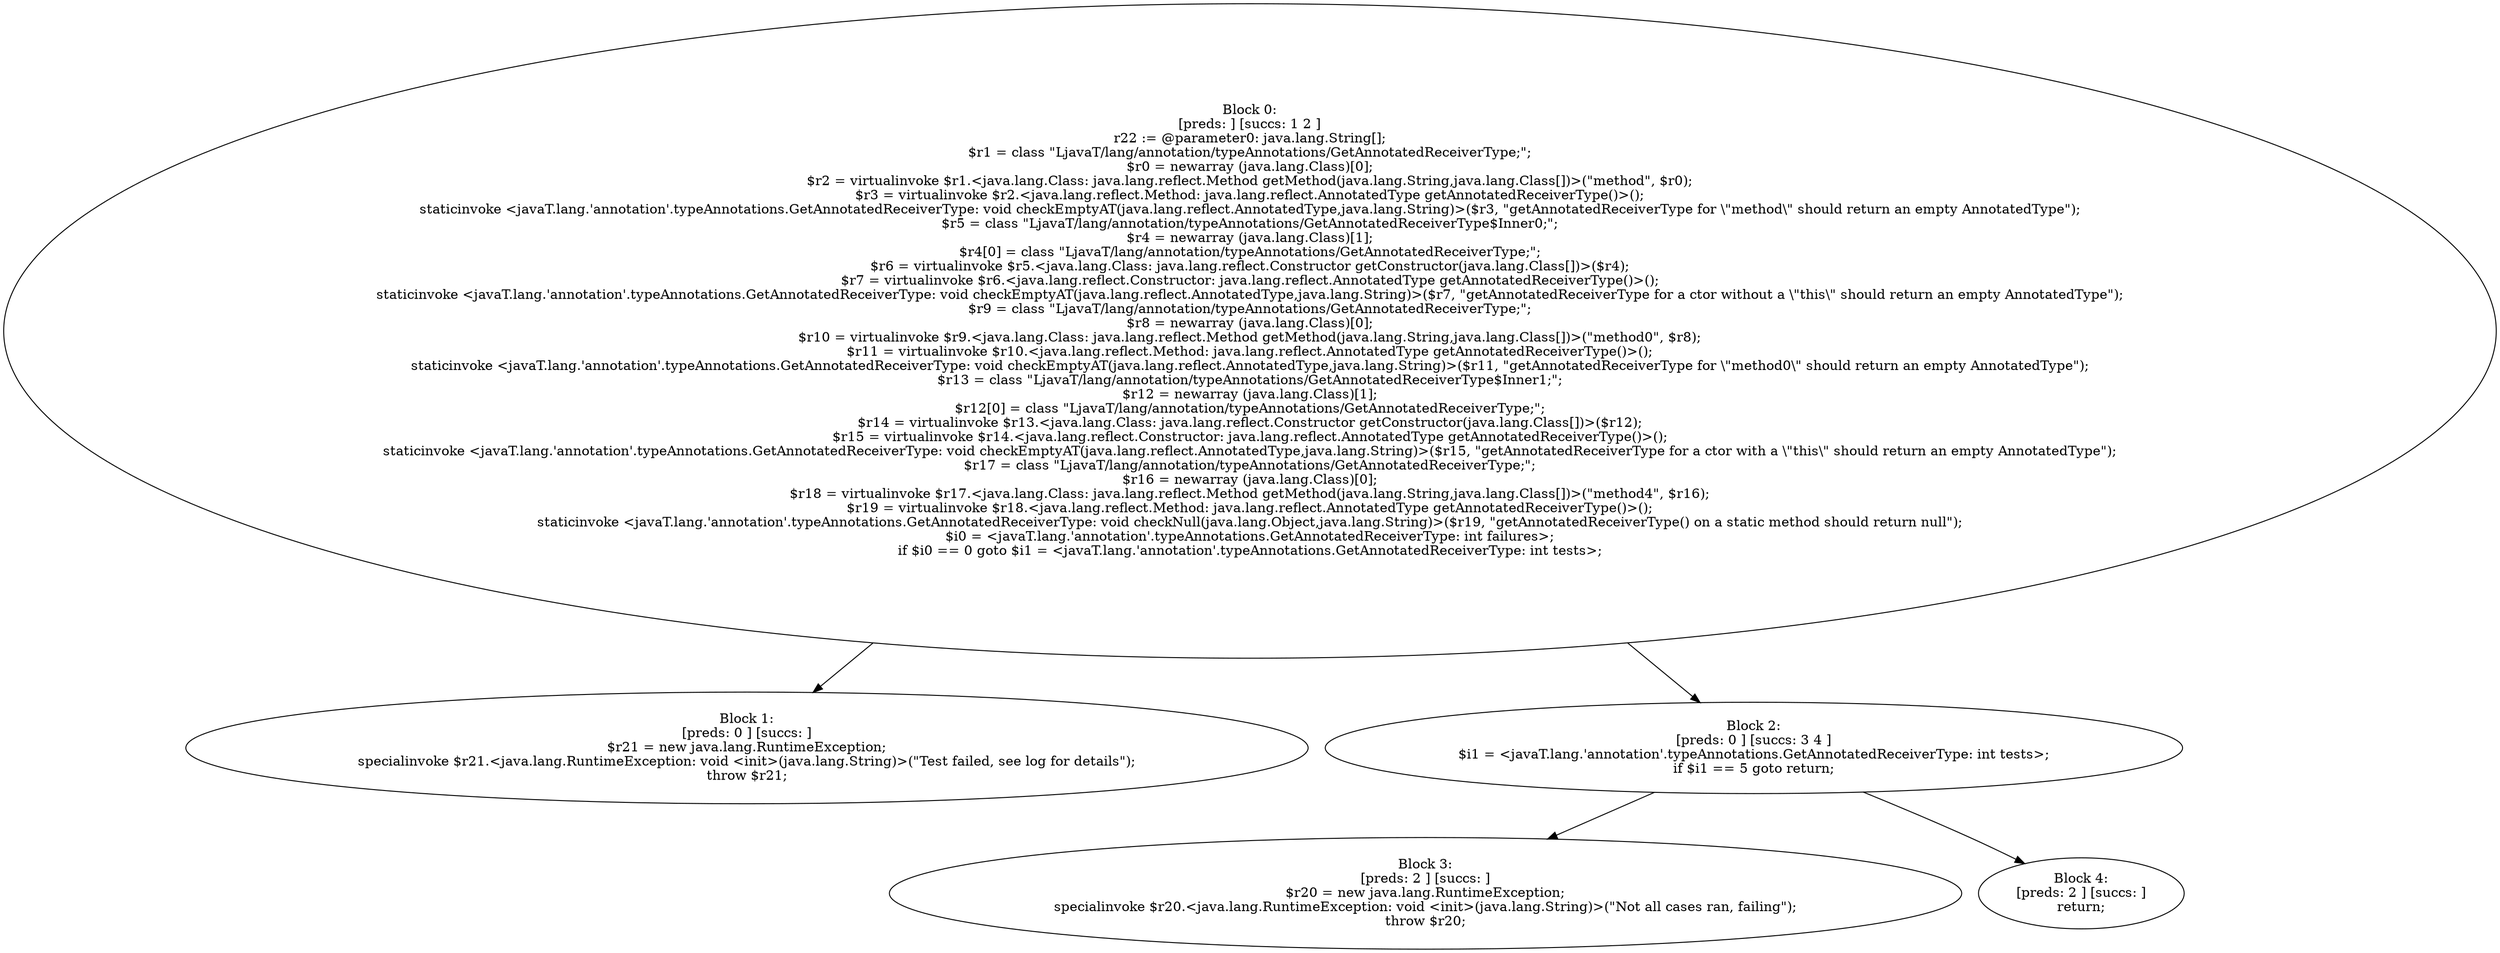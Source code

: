 digraph "unitGraph" {
    "Block 0:
[preds: ] [succs: 1 2 ]
r22 := @parameter0: java.lang.String[];
$r1 = class \"LjavaT/lang/annotation/typeAnnotations/GetAnnotatedReceiverType;\";
$r0 = newarray (java.lang.Class)[0];
$r2 = virtualinvoke $r1.<java.lang.Class: java.lang.reflect.Method getMethod(java.lang.String,java.lang.Class[])>(\"method\", $r0);
$r3 = virtualinvoke $r2.<java.lang.reflect.Method: java.lang.reflect.AnnotatedType getAnnotatedReceiverType()>();
staticinvoke <javaT.lang.'annotation'.typeAnnotations.GetAnnotatedReceiverType: void checkEmptyAT(java.lang.reflect.AnnotatedType,java.lang.String)>($r3, \"getAnnotatedReceiverType for \\\"method\\\" should return an empty AnnotatedType\");
$r5 = class \"LjavaT/lang/annotation/typeAnnotations/GetAnnotatedReceiverType$Inner0;\";
$r4 = newarray (java.lang.Class)[1];
$r4[0] = class \"LjavaT/lang/annotation/typeAnnotations/GetAnnotatedReceiverType;\";
$r6 = virtualinvoke $r5.<java.lang.Class: java.lang.reflect.Constructor getConstructor(java.lang.Class[])>($r4);
$r7 = virtualinvoke $r6.<java.lang.reflect.Constructor: java.lang.reflect.AnnotatedType getAnnotatedReceiverType()>();
staticinvoke <javaT.lang.'annotation'.typeAnnotations.GetAnnotatedReceiverType: void checkEmptyAT(java.lang.reflect.AnnotatedType,java.lang.String)>($r7, \"getAnnotatedReceiverType for a ctor without a \\\"this\\\" should return an empty AnnotatedType\");
$r9 = class \"LjavaT/lang/annotation/typeAnnotations/GetAnnotatedReceiverType;\";
$r8 = newarray (java.lang.Class)[0];
$r10 = virtualinvoke $r9.<java.lang.Class: java.lang.reflect.Method getMethod(java.lang.String,java.lang.Class[])>(\"method0\", $r8);
$r11 = virtualinvoke $r10.<java.lang.reflect.Method: java.lang.reflect.AnnotatedType getAnnotatedReceiverType()>();
staticinvoke <javaT.lang.'annotation'.typeAnnotations.GetAnnotatedReceiverType: void checkEmptyAT(java.lang.reflect.AnnotatedType,java.lang.String)>($r11, \"getAnnotatedReceiverType for \\\"method0\\\" should return an empty AnnotatedType\");
$r13 = class \"LjavaT/lang/annotation/typeAnnotations/GetAnnotatedReceiverType$Inner1;\";
$r12 = newarray (java.lang.Class)[1];
$r12[0] = class \"LjavaT/lang/annotation/typeAnnotations/GetAnnotatedReceiverType;\";
$r14 = virtualinvoke $r13.<java.lang.Class: java.lang.reflect.Constructor getConstructor(java.lang.Class[])>($r12);
$r15 = virtualinvoke $r14.<java.lang.reflect.Constructor: java.lang.reflect.AnnotatedType getAnnotatedReceiverType()>();
staticinvoke <javaT.lang.'annotation'.typeAnnotations.GetAnnotatedReceiverType: void checkEmptyAT(java.lang.reflect.AnnotatedType,java.lang.String)>($r15, \"getAnnotatedReceiverType for a ctor with a \\\"this\\\" should return an empty AnnotatedType\");
$r17 = class \"LjavaT/lang/annotation/typeAnnotations/GetAnnotatedReceiverType;\";
$r16 = newarray (java.lang.Class)[0];
$r18 = virtualinvoke $r17.<java.lang.Class: java.lang.reflect.Method getMethod(java.lang.String,java.lang.Class[])>(\"method4\", $r16);
$r19 = virtualinvoke $r18.<java.lang.reflect.Method: java.lang.reflect.AnnotatedType getAnnotatedReceiverType()>();
staticinvoke <javaT.lang.'annotation'.typeAnnotations.GetAnnotatedReceiverType: void checkNull(java.lang.Object,java.lang.String)>($r19, \"getAnnotatedReceiverType() on a static method should return null\");
$i0 = <javaT.lang.'annotation'.typeAnnotations.GetAnnotatedReceiverType: int failures>;
if $i0 == 0 goto $i1 = <javaT.lang.'annotation'.typeAnnotations.GetAnnotatedReceiverType: int tests>;
"
    "Block 1:
[preds: 0 ] [succs: ]
$r21 = new java.lang.RuntimeException;
specialinvoke $r21.<java.lang.RuntimeException: void <init>(java.lang.String)>(\"Test failed, see log for details\");
throw $r21;
"
    "Block 2:
[preds: 0 ] [succs: 3 4 ]
$i1 = <javaT.lang.'annotation'.typeAnnotations.GetAnnotatedReceiverType: int tests>;
if $i1 == 5 goto return;
"
    "Block 3:
[preds: 2 ] [succs: ]
$r20 = new java.lang.RuntimeException;
specialinvoke $r20.<java.lang.RuntimeException: void <init>(java.lang.String)>(\"Not all cases ran, failing\");
throw $r20;
"
    "Block 4:
[preds: 2 ] [succs: ]
return;
"
    "Block 0:
[preds: ] [succs: 1 2 ]
r22 := @parameter0: java.lang.String[];
$r1 = class \"LjavaT/lang/annotation/typeAnnotations/GetAnnotatedReceiverType;\";
$r0 = newarray (java.lang.Class)[0];
$r2 = virtualinvoke $r1.<java.lang.Class: java.lang.reflect.Method getMethod(java.lang.String,java.lang.Class[])>(\"method\", $r0);
$r3 = virtualinvoke $r2.<java.lang.reflect.Method: java.lang.reflect.AnnotatedType getAnnotatedReceiverType()>();
staticinvoke <javaT.lang.'annotation'.typeAnnotations.GetAnnotatedReceiverType: void checkEmptyAT(java.lang.reflect.AnnotatedType,java.lang.String)>($r3, \"getAnnotatedReceiverType for \\\"method\\\" should return an empty AnnotatedType\");
$r5 = class \"LjavaT/lang/annotation/typeAnnotations/GetAnnotatedReceiverType$Inner0;\";
$r4 = newarray (java.lang.Class)[1];
$r4[0] = class \"LjavaT/lang/annotation/typeAnnotations/GetAnnotatedReceiverType;\";
$r6 = virtualinvoke $r5.<java.lang.Class: java.lang.reflect.Constructor getConstructor(java.lang.Class[])>($r4);
$r7 = virtualinvoke $r6.<java.lang.reflect.Constructor: java.lang.reflect.AnnotatedType getAnnotatedReceiverType()>();
staticinvoke <javaT.lang.'annotation'.typeAnnotations.GetAnnotatedReceiverType: void checkEmptyAT(java.lang.reflect.AnnotatedType,java.lang.String)>($r7, \"getAnnotatedReceiverType for a ctor without a \\\"this\\\" should return an empty AnnotatedType\");
$r9 = class \"LjavaT/lang/annotation/typeAnnotations/GetAnnotatedReceiverType;\";
$r8 = newarray (java.lang.Class)[0];
$r10 = virtualinvoke $r9.<java.lang.Class: java.lang.reflect.Method getMethod(java.lang.String,java.lang.Class[])>(\"method0\", $r8);
$r11 = virtualinvoke $r10.<java.lang.reflect.Method: java.lang.reflect.AnnotatedType getAnnotatedReceiverType()>();
staticinvoke <javaT.lang.'annotation'.typeAnnotations.GetAnnotatedReceiverType: void checkEmptyAT(java.lang.reflect.AnnotatedType,java.lang.String)>($r11, \"getAnnotatedReceiverType for \\\"method0\\\" should return an empty AnnotatedType\");
$r13 = class \"LjavaT/lang/annotation/typeAnnotations/GetAnnotatedReceiverType$Inner1;\";
$r12 = newarray (java.lang.Class)[1];
$r12[0] = class \"LjavaT/lang/annotation/typeAnnotations/GetAnnotatedReceiverType;\";
$r14 = virtualinvoke $r13.<java.lang.Class: java.lang.reflect.Constructor getConstructor(java.lang.Class[])>($r12);
$r15 = virtualinvoke $r14.<java.lang.reflect.Constructor: java.lang.reflect.AnnotatedType getAnnotatedReceiverType()>();
staticinvoke <javaT.lang.'annotation'.typeAnnotations.GetAnnotatedReceiverType: void checkEmptyAT(java.lang.reflect.AnnotatedType,java.lang.String)>($r15, \"getAnnotatedReceiverType for a ctor with a \\\"this\\\" should return an empty AnnotatedType\");
$r17 = class \"LjavaT/lang/annotation/typeAnnotations/GetAnnotatedReceiverType;\";
$r16 = newarray (java.lang.Class)[0];
$r18 = virtualinvoke $r17.<java.lang.Class: java.lang.reflect.Method getMethod(java.lang.String,java.lang.Class[])>(\"method4\", $r16);
$r19 = virtualinvoke $r18.<java.lang.reflect.Method: java.lang.reflect.AnnotatedType getAnnotatedReceiverType()>();
staticinvoke <javaT.lang.'annotation'.typeAnnotations.GetAnnotatedReceiverType: void checkNull(java.lang.Object,java.lang.String)>($r19, \"getAnnotatedReceiverType() on a static method should return null\");
$i0 = <javaT.lang.'annotation'.typeAnnotations.GetAnnotatedReceiverType: int failures>;
if $i0 == 0 goto $i1 = <javaT.lang.'annotation'.typeAnnotations.GetAnnotatedReceiverType: int tests>;
"->"Block 1:
[preds: 0 ] [succs: ]
$r21 = new java.lang.RuntimeException;
specialinvoke $r21.<java.lang.RuntimeException: void <init>(java.lang.String)>(\"Test failed, see log for details\");
throw $r21;
";
    "Block 0:
[preds: ] [succs: 1 2 ]
r22 := @parameter0: java.lang.String[];
$r1 = class \"LjavaT/lang/annotation/typeAnnotations/GetAnnotatedReceiverType;\";
$r0 = newarray (java.lang.Class)[0];
$r2 = virtualinvoke $r1.<java.lang.Class: java.lang.reflect.Method getMethod(java.lang.String,java.lang.Class[])>(\"method\", $r0);
$r3 = virtualinvoke $r2.<java.lang.reflect.Method: java.lang.reflect.AnnotatedType getAnnotatedReceiverType()>();
staticinvoke <javaT.lang.'annotation'.typeAnnotations.GetAnnotatedReceiverType: void checkEmptyAT(java.lang.reflect.AnnotatedType,java.lang.String)>($r3, \"getAnnotatedReceiverType for \\\"method\\\" should return an empty AnnotatedType\");
$r5 = class \"LjavaT/lang/annotation/typeAnnotations/GetAnnotatedReceiverType$Inner0;\";
$r4 = newarray (java.lang.Class)[1];
$r4[0] = class \"LjavaT/lang/annotation/typeAnnotations/GetAnnotatedReceiverType;\";
$r6 = virtualinvoke $r5.<java.lang.Class: java.lang.reflect.Constructor getConstructor(java.lang.Class[])>($r4);
$r7 = virtualinvoke $r6.<java.lang.reflect.Constructor: java.lang.reflect.AnnotatedType getAnnotatedReceiverType()>();
staticinvoke <javaT.lang.'annotation'.typeAnnotations.GetAnnotatedReceiverType: void checkEmptyAT(java.lang.reflect.AnnotatedType,java.lang.String)>($r7, \"getAnnotatedReceiverType for a ctor without a \\\"this\\\" should return an empty AnnotatedType\");
$r9 = class \"LjavaT/lang/annotation/typeAnnotations/GetAnnotatedReceiverType;\";
$r8 = newarray (java.lang.Class)[0];
$r10 = virtualinvoke $r9.<java.lang.Class: java.lang.reflect.Method getMethod(java.lang.String,java.lang.Class[])>(\"method0\", $r8);
$r11 = virtualinvoke $r10.<java.lang.reflect.Method: java.lang.reflect.AnnotatedType getAnnotatedReceiverType()>();
staticinvoke <javaT.lang.'annotation'.typeAnnotations.GetAnnotatedReceiverType: void checkEmptyAT(java.lang.reflect.AnnotatedType,java.lang.String)>($r11, \"getAnnotatedReceiverType for \\\"method0\\\" should return an empty AnnotatedType\");
$r13 = class \"LjavaT/lang/annotation/typeAnnotations/GetAnnotatedReceiverType$Inner1;\";
$r12 = newarray (java.lang.Class)[1];
$r12[0] = class \"LjavaT/lang/annotation/typeAnnotations/GetAnnotatedReceiverType;\";
$r14 = virtualinvoke $r13.<java.lang.Class: java.lang.reflect.Constructor getConstructor(java.lang.Class[])>($r12);
$r15 = virtualinvoke $r14.<java.lang.reflect.Constructor: java.lang.reflect.AnnotatedType getAnnotatedReceiverType()>();
staticinvoke <javaT.lang.'annotation'.typeAnnotations.GetAnnotatedReceiverType: void checkEmptyAT(java.lang.reflect.AnnotatedType,java.lang.String)>($r15, \"getAnnotatedReceiverType for a ctor with a \\\"this\\\" should return an empty AnnotatedType\");
$r17 = class \"LjavaT/lang/annotation/typeAnnotations/GetAnnotatedReceiverType;\";
$r16 = newarray (java.lang.Class)[0];
$r18 = virtualinvoke $r17.<java.lang.Class: java.lang.reflect.Method getMethod(java.lang.String,java.lang.Class[])>(\"method4\", $r16);
$r19 = virtualinvoke $r18.<java.lang.reflect.Method: java.lang.reflect.AnnotatedType getAnnotatedReceiverType()>();
staticinvoke <javaT.lang.'annotation'.typeAnnotations.GetAnnotatedReceiverType: void checkNull(java.lang.Object,java.lang.String)>($r19, \"getAnnotatedReceiverType() on a static method should return null\");
$i0 = <javaT.lang.'annotation'.typeAnnotations.GetAnnotatedReceiverType: int failures>;
if $i0 == 0 goto $i1 = <javaT.lang.'annotation'.typeAnnotations.GetAnnotatedReceiverType: int tests>;
"->"Block 2:
[preds: 0 ] [succs: 3 4 ]
$i1 = <javaT.lang.'annotation'.typeAnnotations.GetAnnotatedReceiverType: int tests>;
if $i1 == 5 goto return;
";
    "Block 2:
[preds: 0 ] [succs: 3 4 ]
$i1 = <javaT.lang.'annotation'.typeAnnotations.GetAnnotatedReceiverType: int tests>;
if $i1 == 5 goto return;
"->"Block 3:
[preds: 2 ] [succs: ]
$r20 = new java.lang.RuntimeException;
specialinvoke $r20.<java.lang.RuntimeException: void <init>(java.lang.String)>(\"Not all cases ran, failing\");
throw $r20;
";
    "Block 2:
[preds: 0 ] [succs: 3 4 ]
$i1 = <javaT.lang.'annotation'.typeAnnotations.GetAnnotatedReceiverType: int tests>;
if $i1 == 5 goto return;
"->"Block 4:
[preds: 2 ] [succs: ]
return;
";
}
